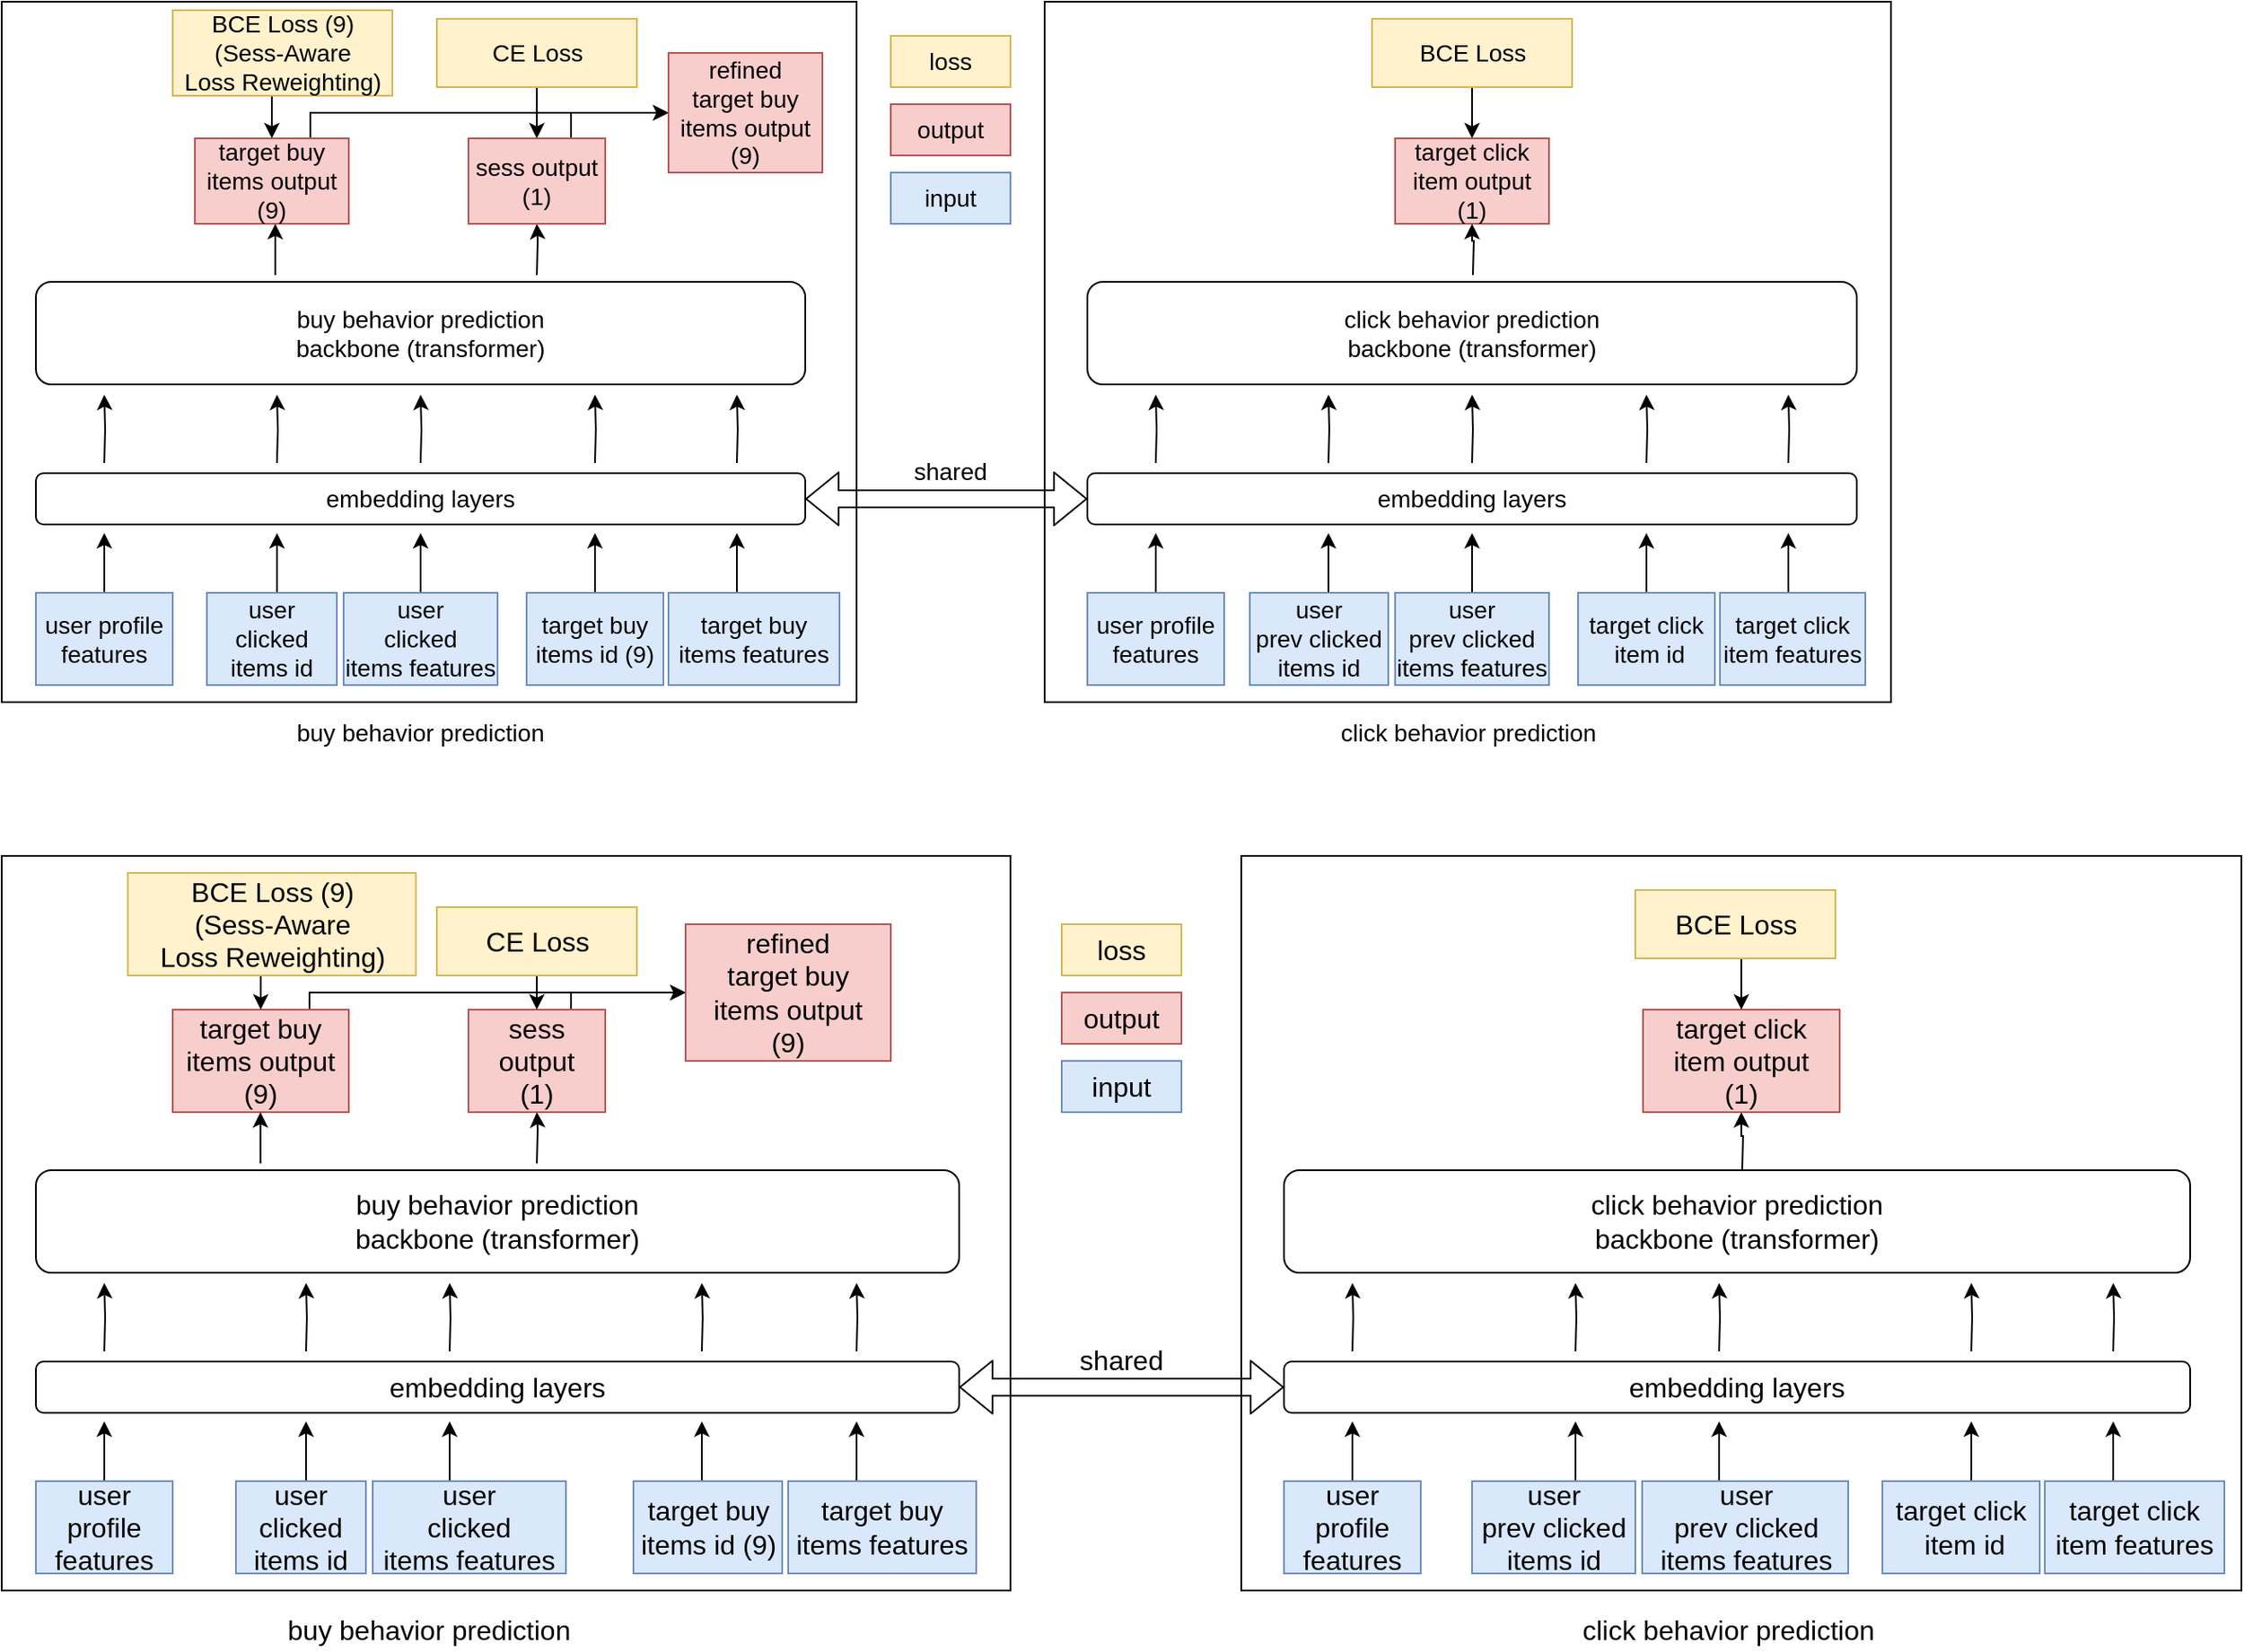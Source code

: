 <mxfile version="14.9.7" type="device" pages="2"><diagram id="-xp0kg093DUej-uV7qcj" name="Page-1"><mxGraphModel dx="1374" dy="962" grid="1" gridSize="10" guides="1" tooltips="1" connect="1" arrows="1" fold="1" page="1" pageScale="1" pageWidth="1100" pageHeight="850" math="0" shadow="0"><root><mxCell id="0"/><mxCell id="1" parent="0"/><mxCell id="5mPbPH-r_36rvwgHqpO8-63" value="" style="rounded=0;whiteSpace=wrap;html=1;fillColor=none;fontSize=14;" parent="1" vertex="1"><mxGeometry x="20" y="10" width="500" height="410" as="geometry"/></mxCell><mxCell id="5mPbPH-r_36rvwgHqpO8-64" value="" style="rounded=0;whiteSpace=wrap;html=1;fillColor=none;fontSize=14;" parent="1" vertex="1"><mxGeometry x="630" y="10" width="495" height="410" as="geometry"/></mxCell><mxCell id="5mPbPH-r_36rvwgHqpO8-11" style="edgeStyle=orthogonalEdgeStyle;rounded=0;orthogonalLoop=1;jettySize=auto;html=1;exitX=0.5;exitY=0;exitDx=0;exitDy=0;fontSize=14;" parent="1" target="5mPbPH-r_36rvwgHqpO8-9" edge="1"><mxGeometry relative="1" as="geometry"><mxPoint x="333" y="170" as="sourcePoint"/></mxGeometry></mxCell><mxCell id="5mPbPH-r_36rvwgHqpO8-1" value="buy behavior prediction &lt;br style=&quot;font-size: 14px;&quot;&gt;backbone (transformer)" style="rounded=1;whiteSpace=wrap;html=1;fontSize=14;" parent="1" vertex="1"><mxGeometry x="40" y="174" width="450" height="60" as="geometry"/></mxCell><mxCell id="5mPbPH-r_36rvwgHqpO8-2" value="embedding layers" style="rounded=1;whiteSpace=wrap;html=1;fontSize=14;" parent="1" vertex="1"><mxGeometry x="40" y="286" width="450" height="30" as="geometry"/></mxCell><mxCell id="5mPbPH-r_36rvwgHqpO8-17" style="edgeStyle=orthogonalEdgeStyle;rounded=0;orthogonalLoop=1;jettySize=auto;html=1;exitX=0.5;exitY=0;exitDx=0;exitDy=0;fontSize=14;" parent="1" source="5mPbPH-r_36rvwgHqpO8-3" edge="1"><mxGeometry relative="1" as="geometry"><mxPoint x="80" y="321" as="targetPoint"/></mxGeometry></mxCell><mxCell id="5mPbPH-r_36rvwgHqpO8-3" value="user profile&lt;br style=&quot;font-size: 14px;&quot;&gt;features" style="text;html=1;strokeColor=#6c8ebf;fillColor=#dae8fc;align=center;verticalAlign=middle;whiteSpace=wrap;rounded=0;fontSize=14;" parent="1" vertex="1"><mxGeometry x="40" y="356" width="80" height="54" as="geometry"/></mxCell><mxCell id="5mPbPH-r_36rvwgHqpO8-13" style="edgeStyle=orthogonalEdgeStyle;rounded=0;orthogonalLoop=1;jettySize=auto;html=1;exitX=0.5;exitY=0;exitDx=0;exitDy=0;fontSize=14;" parent="1" source="5mPbPH-r_36rvwgHqpO8-4" edge="1"><mxGeometry relative="1" as="geometry"><mxPoint x="181" y="321" as="targetPoint"/></mxGeometry></mxCell><mxCell id="5mPbPH-r_36rvwgHqpO8-4" value="user &lt;br style=&quot;font-size: 14px;&quot;&gt;clicked &lt;br style=&quot;font-size: 14px;&quot;&gt;items id" style="text;html=1;strokeColor=#6c8ebf;fillColor=#dae8fc;align=center;verticalAlign=middle;whiteSpace=wrap;rounded=0;fontSize=14;" parent="1" vertex="1"><mxGeometry x="140" y="356" width="76" height="54" as="geometry"/></mxCell><mxCell id="5mPbPH-r_36rvwgHqpO8-14" style="edgeStyle=orthogonalEdgeStyle;rounded=0;orthogonalLoop=1;jettySize=auto;html=1;exitX=0.5;exitY=0;exitDx=0;exitDy=0;fontSize=14;" parent="1" source="5mPbPH-r_36rvwgHqpO8-5" edge="1"><mxGeometry relative="1" as="geometry"><mxPoint x="265" y="321" as="targetPoint"/></mxGeometry></mxCell><mxCell id="5mPbPH-r_36rvwgHqpO8-5" value="user &lt;br style=&quot;font-size: 14px;&quot;&gt;clicked &lt;br style=&quot;font-size: 14px;&quot;&gt;items features" style="text;html=1;strokeColor=#6c8ebf;fillColor=#dae8fc;align=center;verticalAlign=middle;whiteSpace=wrap;rounded=0;fontSize=14;" parent="1" vertex="1"><mxGeometry x="220" y="356" width="90" height="54" as="geometry"/></mxCell><mxCell id="5mPbPH-r_36rvwgHqpO8-15" style="edgeStyle=orthogonalEdgeStyle;rounded=0;orthogonalLoop=1;jettySize=auto;html=1;exitX=0.5;exitY=0;exitDx=0;exitDy=0;fontSize=14;" parent="1" source="5mPbPH-r_36rvwgHqpO8-6" edge="1"><mxGeometry relative="1" as="geometry"><mxPoint x="367" y="321" as="targetPoint"/></mxGeometry></mxCell><mxCell id="5mPbPH-r_36rvwgHqpO8-6" value="target buy&lt;br style=&quot;font-size: 14px;&quot;&gt;items id (9)" style="text;html=1;strokeColor=#6c8ebf;fillColor=#dae8fc;align=center;verticalAlign=middle;whiteSpace=wrap;rounded=0;fontSize=14;" parent="1" vertex="1"><mxGeometry x="327" y="356" width="80" height="54" as="geometry"/></mxCell><mxCell id="5mPbPH-r_36rvwgHqpO8-16" style="edgeStyle=orthogonalEdgeStyle;rounded=0;orthogonalLoop=1;jettySize=auto;html=1;exitX=0.5;exitY=0;exitDx=0;exitDy=0;fontSize=14;" parent="1" source="5mPbPH-r_36rvwgHqpO8-7" edge="1"><mxGeometry relative="1" as="geometry"><mxPoint x="450" y="321" as="targetPoint"/></mxGeometry></mxCell><mxCell id="5mPbPH-r_36rvwgHqpO8-7" value="target buy items features" style="text;html=1;strokeColor=#6c8ebf;fillColor=#dae8fc;align=center;verticalAlign=middle;whiteSpace=wrap;rounded=0;fontSize=14;" parent="1" vertex="1"><mxGeometry x="410" y="356" width="100" height="54" as="geometry"/></mxCell><mxCell id="5mPbPH-r_36rvwgHqpO8-68" style="edgeStyle=orthogonalEdgeStyle;rounded=0;orthogonalLoop=1;jettySize=auto;html=1;exitX=0.75;exitY=0;exitDx=0;exitDy=0;fontSize=14;" parent="1" source="5mPbPH-r_36rvwgHqpO8-8" target="5mPbPH-r_36rvwgHqpO8-67" edge="1"><mxGeometry relative="1" as="geometry"><Array as="points"><mxPoint x="200" y="75"/></Array></mxGeometry></mxCell><mxCell id="5mPbPH-r_36rvwgHqpO8-8" value="target buy&lt;br style=&quot;font-size: 14px;&quot;&gt;items output&lt;br style=&quot;font-size: 14px;&quot;&gt;(9)" style="text;html=1;strokeColor=#b85450;fillColor=#f8cecc;align=center;verticalAlign=middle;whiteSpace=wrap;rounded=0;fontSize=14;" parent="1" vertex="1"><mxGeometry x="133" y="90" width="90" height="50" as="geometry"/></mxCell><mxCell id="5mPbPH-r_36rvwgHqpO8-69" style="edgeStyle=orthogonalEdgeStyle;rounded=0;orthogonalLoop=1;jettySize=auto;html=1;exitX=0.75;exitY=0;exitDx=0;exitDy=0;fontSize=14;" parent="1" source="5mPbPH-r_36rvwgHqpO8-9" target="5mPbPH-r_36rvwgHqpO8-67" edge="1"><mxGeometry relative="1" as="geometry"><Array as="points"><mxPoint x="353" y="75"/></Array></mxGeometry></mxCell><mxCell id="5mPbPH-r_36rvwgHqpO8-9" value="sess output&lt;br style=&quot;font-size: 14px;&quot;&gt;(1)" style="text;html=1;strokeColor=#b85450;fillColor=#f8cecc;align=center;verticalAlign=middle;whiteSpace=wrap;rounded=0;fontSize=14;" parent="1" vertex="1"><mxGeometry x="293" y="90" width="80" height="50" as="geometry"/></mxCell><mxCell id="5mPbPH-r_36rvwgHqpO8-24" style="edgeStyle=orthogonalEdgeStyle;rounded=0;orthogonalLoop=1;jettySize=auto;html=1;exitX=0.5;exitY=0;exitDx=0;exitDy=0;fontSize=14;" parent="1" edge="1"><mxGeometry relative="1" as="geometry"><mxPoint x="80" y="240" as="targetPoint"/><mxPoint x="80" y="280" as="sourcePoint"/></mxGeometry></mxCell><mxCell id="5mPbPH-r_36rvwgHqpO8-25" style="edgeStyle=orthogonalEdgeStyle;rounded=0;orthogonalLoop=1;jettySize=auto;html=1;exitX=0.5;exitY=0;exitDx=0;exitDy=0;fontSize=14;" parent="1" edge="1"><mxGeometry relative="1" as="geometry"><mxPoint x="181" y="240" as="targetPoint"/><mxPoint x="181" y="280" as="sourcePoint"/></mxGeometry></mxCell><mxCell id="5mPbPH-r_36rvwgHqpO8-26" style="edgeStyle=orthogonalEdgeStyle;rounded=0;orthogonalLoop=1;jettySize=auto;html=1;exitX=0.5;exitY=0;exitDx=0;exitDy=0;fontSize=14;" parent="1" edge="1"><mxGeometry relative="1" as="geometry"><mxPoint x="265" y="240" as="targetPoint"/><mxPoint x="265" y="280" as="sourcePoint"/></mxGeometry></mxCell><mxCell id="5mPbPH-r_36rvwgHqpO8-27" style="edgeStyle=orthogonalEdgeStyle;rounded=0;orthogonalLoop=1;jettySize=auto;html=1;exitX=0.5;exitY=0;exitDx=0;exitDy=0;fontSize=14;" parent="1" edge="1"><mxGeometry relative="1" as="geometry"><mxPoint x="367" y="240" as="targetPoint"/><mxPoint x="367" y="280" as="sourcePoint"/></mxGeometry></mxCell><mxCell id="5mPbPH-r_36rvwgHqpO8-28" style="edgeStyle=orthogonalEdgeStyle;rounded=0;orthogonalLoop=1;jettySize=auto;html=1;exitX=0.5;exitY=0;exitDx=0;exitDy=0;fontSize=14;" parent="1" edge="1"><mxGeometry relative="1" as="geometry"><mxPoint x="450" y="240" as="targetPoint"/><mxPoint x="450" y="280" as="sourcePoint"/></mxGeometry></mxCell><mxCell id="5mPbPH-r_36rvwgHqpO8-31" style="edgeStyle=orthogonalEdgeStyle;rounded=0;orthogonalLoop=1;jettySize=auto;html=1;exitX=0.5;exitY=1;exitDx=0;exitDy=0;entryX=0.5;entryY=0;entryDx=0;entryDy=0;fontSize=14;" parent="1" source="5mPbPH-r_36rvwgHqpO8-29" target="5mPbPH-r_36rvwgHqpO8-9" edge="1"><mxGeometry relative="1" as="geometry"/></mxCell><mxCell id="5mPbPH-r_36rvwgHqpO8-29" value="CE Loss" style="text;html=1;strokeColor=#d6b656;fillColor=#fff2cc;align=center;verticalAlign=middle;whiteSpace=wrap;rounded=0;fontSize=14;" parent="1" vertex="1"><mxGeometry x="274.5" y="20" width="117" height="40" as="geometry"/></mxCell><mxCell id="5mPbPH-r_36rvwgHqpO8-32" style="edgeStyle=orthogonalEdgeStyle;rounded=0;orthogonalLoop=1;jettySize=auto;html=1;exitX=0.5;exitY=1;exitDx=0;exitDy=0;entryX=0.5;entryY=0;entryDx=0;entryDy=0;fontSize=14;" parent="1" source="5mPbPH-r_36rvwgHqpO8-30" target="5mPbPH-r_36rvwgHqpO8-8" edge="1"><mxGeometry relative="1" as="geometry"/></mxCell><mxCell id="5mPbPH-r_36rvwgHqpO8-30" value="BCE Loss (9)&lt;br style=&quot;font-size: 14px;&quot;&gt;(Sess-Aware &lt;br style=&quot;font-size: 14px;&quot;&gt;Loss Reweighting)" style="text;html=1;strokeColor=#d6b656;fillColor=#fff2cc;align=center;verticalAlign=middle;whiteSpace=wrap;rounded=0;fontSize=14;" parent="1" vertex="1"><mxGeometry x="120" y="15" width="128.5" height="50" as="geometry"/></mxCell><mxCell id="5mPbPH-r_36rvwgHqpO8-33" value="loss" style="rounded=0;whiteSpace=wrap;html=1;fillColor=#fff2cc;strokeColor=#d6b656;fontSize=14;" parent="1" vertex="1"><mxGeometry x="540" y="30" width="70" height="30" as="geometry"/></mxCell><mxCell id="5mPbPH-r_36rvwgHqpO8-34" value="output" style="rounded=0;whiteSpace=wrap;html=1;fillColor=#f8cecc;strokeColor=#b85450;fontSize=14;" parent="1" vertex="1"><mxGeometry x="540" y="70" width="70" height="30" as="geometry"/></mxCell><mxCell id="5mPbPH-r_36rvwgHqpO8-35" value="input" style="rounded=0;whiteSpace=wrap;html=1;fillColor=#dae8fc;strokeColor=#6c8ebf;fontSize=14;" parent="1" vertex="1"><mxGeometry x="540" y="110" width="70" height="30" as="geometry"/></mxCell><mxCell id="5mPbPH-r_36rvwgHqpO8-36" style="edgeStyle=orthogonalEdgeStyle;rounded=0;orthogonalLoop=1;jettySize=auto;html=1;exitX=0.25;exitY=0;exitDx=0;exitDy=0;fontSize=14;" parent="1" target="5mPbPH-r_36rvwgHqpO8-50" edge="1"><mxGeometry relative="1" as="geometry"><mxPoint x="880.5" y="170" as="sourcePoint"/></mxGeometry></mxCell><mxCell id="5mPbPH-r_36rvwgHqpO8-38" value="click behavior prediction&lt;br style=&quot;font-size: 14px;&quot;&gt;backbone&amp;nbsp;(transformer)" style="rounded=1;whiteSpace=wrap;html=1;fontSize=14;" parent="1" vertex="1"><mxGeometry x="655" y="174" width="450" height="60" as="geometry"/></mxCell><mxCell id="5mPbPH-r_36rvwgHqpO8-39" value="embedding layers" style="rounded=1;whiteSpace=wrap;html=1;fontSize=14;" parent="1" vertex="1"><mxGeometry x="655" y="286" width="450" height="30" as="geometry"/></mxCell><mxCell id="5mPbPH-r_36rvwgHqpO8-40" style="edgeStyle=orthogonalEdgeStyle;rounded=0;orthogonalLoop=1;jettySize=auto;html=1;exitX=0.5;exitY=0;exitDx=0;exitDy=0;fontSize=14;" parent="1" source="5mPbPH-r_36rvwgHqpO8-41" edge="1"><mxGeometry relative="1" as="geometry"><mxPoint x="695" y="321" as="targetPoint"/></mxGeometry></mxCell><mxCell id="5mPbPH-r_36rvwgHqpO8-41" value="user profile&lt;br style=&quot;font-size: 14px;&quot;&gt;features" style="text;html=1;strokeColor=#6c8ebf;fillColor=#dae8fc;align=center;verticalAlign=middle;whiteSpace=wrap;rounded=0;fontSize=14;" parent="1" vertex="1"><mxGeometry x="655" y="356" width="80" height="54" as="geometry"/></mxCell><mxCell id="5mPbPH-r_36rvwgHqpO8-42" style="edgeStyle=orthogonalEdgeStyle;rounded=0;orthogonalLoop=1;jettySize=auto;html=1;exitX=0.5;exitY=0;exitDx=0;exitDy=0;fontSize=14;" parent="1" source="5mPbPH-r_36rvwgHqpO8-43" edge="1"><mxGeometry relative="1" as="geometry"><mxPoint x="796" y="321" as="targetPoint"/></mxGeometry></mxCell><mxCell id="5mPbPH-r_36rvwgHqpO8-43" value="user &lt;br style=&quot;font-size: 14px;&quot;&gt;prev clicked &lt;br style=&quot;font-size: 14px;&quot;&gt;items id" style="text;html=1;strokeColor=#6c8ebf;fillColor=#dae8fc;align=center;verticalAlign=middle;whiteSpace=wrap;rounded=0;fontSize=14;" parent="1" vertex="1"><mxGeometry x="750" y="356" width="81" height="54" as="geometry"/></mxCell><mxCell id="5mPbPH-r_36rvwgHqpO8-44" style="edgeStyle=orthogonalEdgeStyle;rounded=0;orthogonalLoop=1;jettySize=auto;html=1;exitX=0.5;exitY=0;exitDx=0;exitDy=0;fontSize=14;" parent="1" source="5mPbPH-r_36rvwgHqpO8-45" edge="1"><mxGeometry relative="1" as="geometry"><mxPoint x="880" y="321" as="targetPoint"/></mxGeometry></mxCell><mxCell id="5mPbPH-r_36rvwgHqpO8-45" value="user &lt;br style=&quot;font-size: 14px;&quot;&gt;prev clicked &lt;br style=&quot;font-size: 14px;&quot;&gt;items features" style="text;html=1;strokeColor=#6c8ebf;fillColor=#dae8fc;align=center;verticalAlign=middle;whiteSpace=wrap;rounded=0;fontSize=14;" parent="1" vertex="1"><mxGeometry x="835" y="356" width="90" height="54" as="geometry"/></mxCell><mxCell id="5mPbPH-r_36rvwgHqpO8-46" style="edgeStyle=orthogonalEdgeStyle;rounded=0;orthogonalLoop=1;jettySize=auto;html=1;exitX=0.5;exitY=0;exitDx=0;exitDy=0;fontSize=14;" parent="1" source="5mPbPH-r_36rvwgHqpO8-47" edge="1"><mxGeometry relative="1" as="geometry"><mxPoint x="982" y="321" as="targetPoint"/></mxGeometry></mxCell><mxCell id="5mPbPH-r_36rvwgHqpO8-47" value="target click&lt;br style=&quot;font-size: 14px;&quot;&gt;&amp;nbsp;item id" style="text;html=1;strokeColor=#6c8ebf;fillColor=#dae8fc;align=center;verticalAlign=middle;whiteSpace=wrap;rounded=0;fontSize=14;" parent="1" vertex="1"><mxGeometry x="942" y="356" width="80" height="54" as="geometry"/></mxCell><mxCell id="5mPbPH-r_36rvwgHqpO8-48" style="edgeStyle=orthogonalEdgeStyle;rounded=0;orthogonalLoop=1;jettySize=auto;html=1;exitX=0.5;exitY=0;exitDx=0;exitDy=0;fontSize=14;" parent="1" source="5mPbPH-r_36rvwgHqpO8-49" edge="1"><mxGeometry relative="1" as="geometry"><mxPoint x="1065" y="321" as="targetPoint"/></mxGeometry></mxCell><mxCell id="5mPbPH-r_36rvwgHqpO8-49" value="target click&lt;br style=&quot;font-size: 14px;&quot;&gt;item features" style="text;html=1;strokeColor=#6c8ebf;fillColor=#dae8fc;align=center;verticalAlign=middle;whiteSpace=wrap;rounded=0;fontSize=14;" parent="1" vertex="1"><mxGeometry x="1025" y="356" width="85" height="54" as="geometry"/></mxCell><mxCell id="5mPbPH-r_36rvwgHqpO8-50" value="target click &lt;br style=&quot;font-size: 14px;&quot;&gt;item output&lt;br style=&quot;font-size: 14px;&quot;&gt;(1)" style="text;html=1;strokeColor=#b85450;fillColor=#f8cecc;align=center;verticalAlign=middle;whiteSpace=wrap;rounded=0;fontSize=14;" parent="1" vertex="1"><mxGeometry x="835" y="90" width="90" height="50" as="geometry"/></mxCell><mxCell id="5mPbPH-r_36rvwgHqpO8-52" style="edgeStyle=orthogonalEdgeStyle;rounded=0;orthogonalLoop=1;jettySize=auto;html=1;exitX=0.5;exitY=0;exitDx=0;exitDy=0;fontSize=14;" parent="1" edge="1"><mxGeometry relative="1" as="geometry"><mxPoint x="695" y="240" as="targetPoint"/><mxPoint x="695" y="280" as="sourcePoint"/></mxGeometry></mxCell><mxCell id="5mPbPH-r_36rvwgHqpO8-53" style="edgeStyle=orthogonalEdgeStyle;rounded=0;orthogonalLoop=1;jettySize=auto;html=1;exitX=0.5;exitY=0;exitDx=0;exitDy=0;fontSize=14;" parent="1" edge="1"><mxGeometry relative="1" as="geometry"><mxPoint x="796" y="240" as="targetPoint"/><mxPoint x="796" y="280" as="sourcePoint"/></mxGeometry></mxCell><mxCell id="5mPbPH-r_36rvwgHqpO8-54" style="edgeStyle=orthogonalEdgeStyle;rounded=0;orthogonalLoop=1;jettySize=auto;html=1;exitX=0.5;exitY=0;exitDx=0;exitDy=0;fontSize=14;" parent="1" edge="1"><mxGeometry relative="1" as="geometry"><mxPoint x="880" y="240" as="targetPoint"/><mxPoint x="880" y="280" as="sourcePoint"/></mxGeometry></mxCell><mxCell id="5mPbPH-r_36rvwgHqpO8-55" style="edgeStyle=orthogonalEdgeStyle;rounded=0;orthogonalLoop=1;jettySize=auto;html=1;exitX=0.5;exitY=0;exitDx=0;exitDy=0;fontSize=14;" parent="1" edge="1"><mxGeometry relative="1" as="geometry"><mxPoint x="982" y="240" as="targetPoint"/><mxPoint x="982" y="280" as="sourcePoint"/></mxGeometry></mxCell><mxCell id="5mPbPH-r_36rvwgHqpO8-56" style="edgeStyle=orthogonalEdgeStyle;rounded=0;orthogonalLoop=1;jettySize=auto;html=1;exitX=0.5;exitY=0;exitDx=0;exitDy=0;fontSize=14;" parent="1" edge="1"><mxGeometry relative="1" as="geometry"><mxPoint x="1065" y="240" as="targetPoint"/><mxPoint x="1065" y="280" as="sourcePoint"/></mxGeometry></mxCell><mxCell id="5mPbPH-r_36rvwgHqpO8-59" style="edgeStyle=orthogonalEdgeStyle;rounded=0;orthogonalLoop=1;jettySize=auto;html=1;exitX=0.5;exitY=1;exitDx=0;exitDy=0;entryX=0.5;entryY=0;entryDx=0;entryDy=0;fontSize=14;" parent="1" source="5mPbPH-r_36rvwgHqpO8-60" target="5mPbPH-r_36rvwgHqpO8-50" edge="1"><mxGeometry relative="1" as="geometry"/></mxCell><mxCell id="5mPbPH-r_36rvwgHqpO8-60" value="BCE Loss" style="text;html=1;strokeColor=#d6b656;fillColor=#fff2cc;align=center;verticalAlign=middle;whiteSpace=wrap;rounded=0;fontSize=14;" parent="1" vertex="1"><mxGeometry x="821.5" y="20" width="117" height="40" as="geometry"/></mxCell><mxCell id="5mPbPH-r_36rvwgHqpO8-61" value="" style="shape=flexArrow;endArrow=classic;startArrow=classic;html=1;entryX=0;entryY=0.5;entryDx=0;entryDy=0;exitX=1;exitY=0.5;exitDx=0;exitDy=0;fontSize=14;" parent="1" source="5mPbPH-r_36rvwgHqpO8-2" target="5mPbPH-r_36rvwgHqpO8-39" edge="1"><mxGeometry width="100" height="100" relative="1" as="geometry"><mxPoint x="490" y="310" as="sourcePoint"/><mxPoint x="650" y="280" as="targetPoint"/></mxGeometry></mxCell><mxCell id="5mPbPH-r_36rvwgHqpO8-62" value="shared" style="text;html=1;strokeColor=none;fillColor=none;align=center;verticalAlign=middle;whiteSpace=wrap;rounded=0;fontSize=14;" parent="1" vertex="1"><mxGeometry x="555" y="270" width="40" height="30" as="geometry"/></mxCell><mxCell id="5mPbPH-r_36rvwgHqpO8-65" value="buy behavior prediction" style="text;html=1;strokeColor=none;fillColor=none;align=center;verticalAlign=middle;whiteSpace=wrap;rounded=0;fontSize=14;" parent="1" vertex="1"><mxGeometry x="188" y="425" width="154" height="25" as="geometry"/></mxCell><mxCell id="5mPbPH-r_36rvwgHqpO8-66" value="click behavior prediction" style="text;html=1;strokeColor=none;fillColor=none;align=center;verticalAlign=middle;whiteSpace=wrap;rounded=0;fontSize=14;" parent="1" vertex="1"><mxGeometry x="767.5" y="425" width="220" height="25" as="geometry"/></mxCell><mxCell id="5mPbPH-r_36rvwgHqpO8-67" value="refined &lt;br style=&quot;font-size: 14px;&quot;&gt;target buy&lt;br style=&quot;font-size: 14px;&quot;&gt;items output&lt;br style=&quot;font-size: 14px;&quot;&gt;(9)" style="text;html=1;strokeColor=#b85450;fillColor=#f8cecc;align=center;verticalAlign=middle;whiteSpace=wrap;rounded=0;fontSize=14;" parent="1" vertex="1"><mxGeometry x="410" y="40" width="90" height="70" as="geometry"/></mxCell><mxCell id="OjMPyTmYun_3QmYBvrYh-1" value="" style="endArrow=classic;html=1;fontSize=14;" edge="1" parent="1"><mxGeometry width="50" height="50" relative="1" as="geometry"><mxPoint x="180" y="170" as="sourcePoint"/><mxPoint x="180" y="140" as="targetPoint"/></mxGeometry></mxCell><mxCell id="OjMPyTmYun_3QmYBvrYh-2" value="" style="rounded=0;whiteSpace=wrap;html=1;fillColor=none;fontSize=16;" vertex="1" parent="1"><mxGeometry x="20" y="510" width="590" height="430" as="geometry"/></mxCell><mxCell id="OjMPyTmYun_3QmYBvrYh-3" value="" style="rounded=0;whiteSpace=wrap;html=1;fillColor=none;fontSize=16;" vertex="1" parent="1"><mxGeometry x="745" y="510" width="585" height="430" as="geometry"/></mxCell><mxCell id="OjMPyTmYun_3QmYBvrYh-4" style="edgeStyle=orthogonalEdgeStyle;rounded=0;orthogonalLoop=1;jettySize=auto;html=1;exitX=0.5;exitY=0;exitDx=0;exitDy=0;fontSize=16;" edge="1" parent="1" target="OjMPyTmYun_3QmYBvrYh-20"><mxGeometry relative="1" as="geometry"><mxPoint x="333" y="690.0" as="sourcePoint"/></mxGeometry></mxCell><mxCell id="OjMPyTmYun_3QmYBvrYh-5" value="buy behavior prediction &lt;br style=&quot;font-size: 16px;&quot;&gt;backbone (transformer)" style="rounded=1;whiteSpace=wrap;html=1;fontSize=16;" vertex="1" parent="1"><mxGeometry x="40" y="694" width="540" height="60" as="geometry"/></mxCell><mxCell id="OjMPyTmYun_3QmYBvrYh-6" value="embedding layers" style="rounded=1;whiteSpace=wrap;html=1;fontSize=16;" vertex="1" parent="1"><mxGeometry x="40" y="806" width="540" height="30" as="geometry"/></mxCell><mxCell id="OjMPyTmYun_3QmYBvrYh-7" style="edgeStyle=orthogonalEdgeStyle;rounded=0;orthogonalLoop=1;jettySize=auto;html=1;exitX=0.5;exitY=0;exitDx=0;exitDy=0;fontSize=16;" edge="1" parent="1" source="OjMPyTmYun_3QmYBvrYh-8"><mxGeometry relative="1" as="geometry"><mxPoint x="80" y="841" as="targetPoint"/></mxGeometry></mxCell><mxCell id="OjMPyTmYun_3QmYBvrYh-8" value="user profile&lt;br style=&quot;font-size: 16px;&quot;&gt;features" style="text;html=1;strokeColor=#6c8ebf;fillColor=#dae8fc;align=center;verticalAlign=middle;whiteSpace=wrap;rounded=0;fontSize=16;" vertex="1" parent="1"><mxGeometry x="40" y="876" width="80" height="54" as="geometry"/></mxCell><mxCell id="OjMPyTmYun_3QmYBvrYh-9" style="edgeStyle=orthogonalEdgeStyle;rounded=0;orthogonalLoop=1;jettySize=auto;html=1;exitX=0.5;exitY=0;exitDx=0;exitDy=0;fontSize=16;" edge="1" parent="1" source="OjMPyTmYun_3QmYBvrYh-10"><mxGeometry relative="1" as="geometry"><mxPoint x="198" y="841" as="targetPoint"/></mxGeometry></mxCell><mxCell id="OjMPyTmYun_3QmYBvrYh-10" value="user &lt;br style=&quot;font-size: 16px;&quot;&gt;clicked &lt;br style=&quot;font-size: 16px;&quot;&gt;items id" style="text;html=1;strokeColor=#6c8ebf;fillColor=#dae8fc;align=center;verticalAlign=middle;whiteSpace=wrap;rounded=0;fontSize=16;" vertex="1" parent="1"><mxGeometry x="157" y="876" width="76" height="54" as="geometry"/></mxCell><mxCell id="OjMPyTmYun_3QmYBvrYh-11" style="edgeStyle=orthogonalEdgeStyle;rounded=0;orthogonalLoop=1;jettySize=auto;html=1;exitX=0.5;exitY=0;exitDx=0;exitDy=0;fontSize=16;" edge="1" parent="1" source="OjMPyTmYun_3QmYBvrYh-12"><mxGeometry relative="1" as="geometry"><mxPoint x="282" y="841" as="targetPoint"/></mxGeometry></mxCell><mxCell id="OjMPyTmYun_3QmYBvrYh-12" value="user &lt;br style=&quot;font-size: 16px;&quot;&gt;clicked &lt;br style=&quot;font-size: 16px;&quot;&gt;items features" style="text;html=1;strokeColor=#6c8ebf;fillColor=#dae8fc;align=center;verticalAlign=middle;whiteSpace=wrap;rounded=0;fontSize=16;" vertex="1" parent="1"><mxGeometry x="237" y="876" width="113" height="54" as="geometry"/></mxCell><mxCell id="OjMPyTmYun_3QmYBvrYh-13" style="edgeStyle=orthogonalEdgeStyle;rounded=0;orthogonalLoop=1;jettySize=auto;html=1;exitX=0.5;exitY=0;exitDx=0;exitDy=0;fontSize=16;" edge="1" parent="1" source="OjMPyTmYun_3QmYBvrYh-14"><mxGeometry relative="1" as="geometry"><mxPoint x="429.5" y="841" as="targetPoint"/></mxGeometry></mxCell><mxCell id="OjMPyTmYun_3QmYBvrYh-14" value="target buy&lt;br style=&quot;font-size: 16px;&quot;&gt;items id (9)" style="text;html=1;strokeColor=#6c8ebf;fillColor=#dae8fc;align=center;verticalAlign=middle;whiteSpace=wrap;rounded=0;fontSize=16;" vertex="1" parent="1"><mxGeometry x="389.5" y="876" width="87" height="54" as="geometry"/></mxCell><mxCell id="OjMPyTmYun_3QmYBvrYh-15" style="edgeStyle=orthogonalEdgeStyle;rounded=0;orthogonalLoop=1;jettySize=auto;html=1;exitX=0.5;exitY=0;exitDx=0;exitDy=0;fontSize=16;" edge="1" parent="1" source="OjMPyTmYun_3QmYBvrYh-16"><mxGeometry relative="1" as="geometry"><mxPoint x="520" y="841" as="targetPoint"/></mxGeometry></mxCell><mxCell id="OjMPyTmYun_3QmYBvrYh-16" value="target buy items features" style="text;html=1;strokeColor=#6c8ebf;fillColor=#dae8fc;align=center;verticalAlign=middle;whiteSpace=wrap;rounded=0;fontSize=16;" vertex="1" parent="1"><mxGeometry x="480" y="876" width="110" height="54" as="geometry"/></mxCell><mxCell id="OjMPyTmYun_3QmYBvrYh-17" style="edgeStyle=orthogonalEdgeStyle;rounded=0;orthogonalLoop=1;jettySize=auto;html=1;exitX=0.75;exitY=0;exitDx=0;exitDy=0;fontSize=16;" edge="1" parent="1" source="OjMPyTmYun_3QmYBvrYh-18" target="OjMPyTmYun_3QmYBvrYh-58"><mxGeometry relative="1" as="geometry"><Array as="points"><mxPoint x="200" y="600"/><mxPoint x="200" y="590"/></Array></mxGeometry></mxCell><mxCell id="OjMPyTmYun_3QmYBvrYh-18" value="target buy&lt;br style=&quot;font-size: 16px;&quot;&gt;items output&lt;br style=&quot;font-size: 16px;&quot;&gt;(9)" style="text;html=1;strokeColor=#b85450;fillColor=#f8cecc;align=center;verticalAlign=middle;whiteSpace=wrap;rounded=0;fontSize=16;" vertex="1" parent="1"><mxGeometry x="120" y="600" width="103" height="60" as="geometry"/></mxCell><mxCell id="OjMPyTmYun_3QmYBvrYh-19" style="edgeStyle=orthogonalEdgeStyle;rounded=0;orthogonalLoop=1;jettySize=auto;html=1;exitX=0.75;exitY=0;exitDx=0;exitDy=0;fontSize=16;" edge="1" parent="1" source="OjMPyTmYun_3QmYBvrYh-20" target="OjMPyTmYun_3QmYBvrYh-58"><mxGeometry relative="1" as="geometry"><Array as="points"><mxPoint x="353" y="590"/></Array></mxGeometry></mxCell><mxCell id="OjMPyTmYun_3QmYBvrYh-20" value="sess output&lt;br style=&quot;font-size: 16px;&quot;&gt;(1)" style="text;html=1;strokeColor=#b85450;fillColor=#f8cecc;align=center;verticalAlign=middle;whiteSpace=wrap;rounded=0;fontSize=16;" vertex="1" parent="1"><mxGeometry x="293" y="600" width="80" height="60" as="geometry"/></mxCell><mxCell id="OjMPyTmYun_3QmYBvrYh-21" style="edgeStyle=orthogonalEdgeStyle;rounded=0;orthogonalLoop=1;jettySize=auto;html=1;exitX=0.5;exitY=0;exitDx=0;exitDy=0;fontSize=16;" edge="1" parent="1"><mxGeometry relative="1" as="geometry"><mxPoint x="80" y="760" as="targetPoint"/><mxPoint x="80" y="800" as="sourcePoint"/></mxGeometry></mxCell><mxCell id="OjMPyTmYun_3QmYBvrYh-22" style="edgeStyle=orthogonalEdgeStyle;rounded=0;orthogonalLoop=1;jettySize=auto;html=1;exitX=0.5;exitY=0;exitDx=0;exitDy=0;fontSize=16;" edge="1" parent="1"><mxGeometry relative="1" as="geometry"><mxPoint x="198" y="760" as="targetPoint"/><mxPoint x="198" y="800" as="sourcePoint"/></mxGeometry></mxCell><mxCell id="OjMPyTmYun_3QmYBvrYh-23" style="edgeStyle=orthogonalEdgeStyle;rounded=0;orthogonalLoop=1;jettySize=auto;html=1;exitX=0.5;exitY=0;exitDx=0;exitDy=0;fontSize=16;" edge="1" parent="1"><mxGeometry relative="1" as="geometry"><mxPoint x="282" y="760" as="targetPoint"/><mxPoint x="282" y="800" as="sourcePoint"/></mxGeometry></mxCell><mxCell id="OjMPyTmYun_3QmYBvrYh-24" style="edgeStyle=orthogonalEdgeStyle;rounded=0;orthogonalLoop=1;jettySize=auto;html=1;exitX=0.5;exitY=0;exitDx=0;exitDy=0;fontSize=16;" edge="1" parent="1"><mxGeometry relative="1" as="geometry"><mxPoint x="429.5" y="760" as="targetPoint"/><mxPoint x="429.5" y="800" as="sourcePoint"/></mxGeometry></mxCell><mxCell id="OjMPyTmYun_3QmYBvrYh-25" style="edgeStyle=orthogonalEdgeStyle;rounded=0;orthogonalLoop=1;jettySize=auto;html=1;exitX=0.5;exitY=0;exitDx=0;exitDy=0;fontSize=16;" edge="1" parent="1"><mxGeometry relative="1" as="geometry"><mxPoint x="520" y="760" as="targetPoint"/><mxPoint x="520" y="800" as="sourcePoint"/></mxGeometry></mxCell><mxCell id="OjMPyTmYun_3QmYBvrYh-26" style="edgeStyle=orthogonalEdgeStyle;rounded=0;orthogonalLoop=1;jettySize=auto;html=1;exitX=0.5;exitY=1;exitDx=0;exitDy=0;entryX=0.5;entryY=0;entryDx=0;entryDy=0;fontSize=16;" edge="1" parent="1" source="OjMPyTmYun_3QmYBvrYh-27" target="OjMPyTmYun_3QmYBvrYh-20"><mxGeometry relative="1" as="geometry"/></mxCell><mxCell id="OjMPyTmYun_3QmYBvrYh-27" value="CE Loss" style="text;html=1;strokeColor=#d6b656;fillColor=#fff2cc;align=center;verticalAlign=middle;whiteSpace=wrap;rounded=0;fontSize=16;" vertex="1" parent="1"><mxGeometry x="274.5" y="540" width="117" height="40" as="geometry"/></mxCell><mxCell id="OjMPyTmYun_3QmYBvrYh-28" style="edgeStyle=orthogonalEdgeStyle;rounded=0;orthogonalLoop=1;jettySize=auto;html=1;exitX=0.5;exitY=1;exitDx=0;exitDy=0;entryX=0.5;entryY=0;entryDx=0;entryDy=0;fontSize=16;" edge="1" parent="1" source="OjMPyTmYun_3QmYBvrYh-29" target="OjMPyTmYun_3QmYBvrYh-18"><mxGeometry relative="1" as="geometry"/></mxCell><mxCell id="OjMPyTmYun_3QmYBvrYh-29" value="BCE Loss (9)&lt;br style=&quot;font-size: 16px;&quot;&gt;(Sess-Aware &lt;br style=&quot;font-size: 16px;&quot;&gt;Loss Reweighting)" style="text;html=1;strokeColor=#d6b656;fillColor=#fff2cc;align=center;verticalAlign=middle;whiteSpace=wrap;rounded=0;fontSize=16;" vertex="1" parent="1"><mxGeometry x="93.75" y="520" width="168.5" height="60" as="geometry"/></mxCell><mxCell id="OjMPyTmYun_3QmYBvrYh-30" value="loss" style="rounded=0;whiteSpace=wrap;html=1;fillColor=#fff2cc;strokeColor=#d6b656;fontSize=16;" vertex="1" parent="1"><mxGeometry x="640" y="550" width="70" height="30" as="geometry"/></mxCell><mxCell id="OjMPyTmYun_3QmYBvrYh-31" value="output" style="rounded=0;whiteSpace=wrap;html=1;fillColor=#f8cecc;strokeColor=#b85450;fontSize=16;" vertex="1" parent="1"><mxGeometry x="640" y="590" width="70" height="30" as="geometry"/></mxCell><mxCell id="OjMPyTmYun_3QmYBvrYh-32" value="input" style="rounded=0;whiteSpace=wrap;html=1;fillColor=#dae8fc;strokeColor=#6c8ebf;fontSize=16;" vertex="1" parent="1"><mxGeometry x="640" y="630" width="70" height="30" as="geometry"/></mxCell><mxCell id="OjMPyTmYun_3QmYBvrYh-33" style="edgeStyle=orthogonalEdgeStyle;rounded=0;orthogonalLoop=1;jettySize=auto;html=1;exitX=0.25;exitY=0;exitDx=0;exitDy=0;fontSize=16;" edge="1" parent="1" target="OjMPyTmYun_3QmYBvrYh-46"><mxGeometry relative="1" as="geometry"><mxPoint x="1038" y="694.0" as="sourcePoint"/></mxGeometry></mxCell><mxCell id="OjMPyTmYun_3QmYBvrYh-34" value="click behavior prediction&lt;br style=&quot;font-size: 16px;&quot;&gt;backbone&amp;nbsp;(transformer)" style="rounded=1;whiteSpace=wrap;html=1;fontSize=16;" vertex="1" parent="1"><mxGeometry x="770" y="694" width="530" height="60" as="geometry"/></mxCell><mxCell id="OjMPyTmYun_3QmYBvrYh-35" value="embedding layers" style="rounded=1;whiteSpace=wrap;html=1;fontSize=16;" vertex="1" parent="1"><mxGeometry x="770" y="806" width="530" height="30" as="geometry"/></mxCell><mxCell id="OjMPyTmYun_3QmYBvrYh-36" style="edgeStyle=orthogonalEdgeStyle;rounded=0;orthogonalLoop=1;jettySize=auto;html=1;exitX=0.5;exitY=0;exitDx=0;exitDy=0;fontSize=16;" edge="1" parent="1" source="OjMPyTmYun_3QmYBvrYh-37"><mxGeometry relative="1" as="geometry"><mxPoint x="810" y="841" as="targetPoint"/></mxGeometry></mxCell><mxCell id="OjMPyTmYun_3QmYBvrYh-37" value="user profile&lt;br style=&quot;font-size: 16px;&quot;&gt;features" style="text;html=1;strokeColor=#6c8ebf;fillColor=#dae8fc;align=center;verticalAlign=middle;whiteSpace=wrap;rounded=0;fontSize=16;" vertex="1" parent="1"><mxGeometry x="770" y="876" width="80" height="54" as="geometry"/></mxCell><mxCell id="OjMPyTmYun_3QmYBvrYh-38" style="edgeStyle=orthogonalEdgeStyle;rounded=0;orthogonalLoop=1;jettySize=auto;html=1;exitX=0.5;exitY=0;exitDx=0;exitDy=0;fontSize=16;" edge="1" parent="1" source="OjMPyTmYun_3QmYBvrYh-39"><mxGeometry relative="1" as="geometry"><mxPoint x="940.5" y="841" as="targetPoint"/></mxGeometry></mxCell><mxCell id="OjMPyTmYun_3QmYBvrYh-39" value="user &lt;br style=&quot;font-size: 16px;&quot;&gt;prev clicked &lt;br style=&quot;font-size: 16px;&quot;&gt;items id" style="text;html=1;strokeColor=#6c8ebf;fillColor=#dae8fc;align=center;verticalAlign=middle;whiteSpace=wrap;rounded=0;fontSize=16;" vertex="1" parent="1"><mxGeometry x="880" y="876" width="95.5" height="54" as="geometry"/></mxCell><mxCell id="OjMPyTmYun_3QmYBvrYh-40" style="edgeStyle=orthogonalEdgeStyle;rounded=0;orthogonalLoop=1;jettySize=auto;html=1;exitX=0.5;exitY=0;exitDx=0;exitDy=0;fontSize=16;" edge="1" parent="1" source="OjMPyTmYun_3QmYBvrYh-41"><mxGeometry relative="1" as="geometry"><mxPoint x="1024.5" y="841" as="targetPoint"/></mxGeometry></mxCell><mxCell id="OjMPyTmYun_3QmYBvrYh-41" value="user &lt;br style=&quot;font-size: 16px;&quot;&gt;prev clicked &lt;br style=&quot;font-size: 16px;&quot;&gt;items features" style="text;html=1;strokeColor=#6c8ebf;fillColor=#dae8fc;align=center;verticalAlign=middle;whiteSpace=wrap;rounded=0;fontSize=16;" vertex="1" parent="1"><mxGeometry x="979.5" y="876" width="120.5" height="54" as="geometry"/></mxCell><mxCell id="OjMPyTmYun_3QmYBvrYh-42" style="edgeStyle=orthogonalEdgeStyle;rounded=0;orthogonalLoop=1;jettySize=auto;html=1;exitX=0.5;exitY=0;exitDx=0;exitDy=0;fontSize=16;" edge="1" parent="1" source="OjMPyTmYun_3QmYBvrYh-43"><mxGeometry relative="1" as="geometry"><mxPoint x="1172" y="841" as="targetPoint"/></mxGeometry></mxCell><mxCell id="OjMPyTmYun_3QmYBvrYh-43" value="target click&lt;br style=&quot;font-size: 16px;&quot;&gt;&amp;nbsp;item id" style="text;html=1;strokeColor=#6c8ebf;fillColor=#dae8fc;align=center;verticalAlign=middle;whiteSpace=wrap;rounded=0;fontSize=16;" vertex="1" parent="1"><mxGeometry x="1120" y="876" width="92" height="54" as="geometry"/></mxCell><mxCell id="OjMPyTmYun_3QmYBvrYh-44" style="edgeStyle=orthogonalEdgeStyle;rounded=0;orthogonalLoop=1;jettySize=auto;html=1;exitX=0.5;exitY=0;exitDx=0;exitDy=0;fontSize=16;" edge="1" parent="1" source="OjMPyTmYun_3QmYBvrYh-45"><mxGeometry relative="1" as="geometry"><mxPoint x="1255" y="841" as="targetPoint"/></mxGeometry></mxCell><mxCell id="OjMPyTmYun_3QmYBvrYh-45" value="target click&lt;br style=&quot;font-size: 16px;&quot;&gt;item features" style="text;html=1;strokeColor=#6c8ebf;fillColor=#dae8fc;align=center;verticalAlign=middle;whiteSpace=wrap;rounded=0;fontSize=16;" vertex="1" parent="1"><mxGeometry x="1215" y="876" width="105" height="54" as="geometry"/></mxCell><mxCell id="OjMPyTmYun_3QmYBvrYh-46" value="target click &lt;br style=&quot;font-size: 16px;&quot;&gt;item output&lt;br style=&quot;font-size: 16px;&quot;&gt;(1)" style="text;html=1;strokeColor=#b85450;fillColor=#f8cecc;align=center;verticalAlign=middle;whiteSpace=wrap;rounded=0;fontSize=16;" vertex="1" parent="1"><mxGeometry x="980" y="600" width="115" height="60" as="geometry"/></mxCell><mxCell id="OjMPyTmYun_3QmYBvrYh-47" style="edgeStyle=orthogonalEdgeStyle;rounded=0;orthogonalLoop=1;jettySize=auto;html=1;exitX=0.5;exitY=0;exitDx=0;exitDy=0;fontSize=16;" edge="1" parent="1"><mxGeometry relative="1" as="geometry"><mxPoint x="810" y="760" as="targetPoint"/><mxPoint x="810" y="800" as="sourcePoint"/></mxGeometry></mxCell><mxCell id="OjMPyTmYun_3QmYBvrYh-48" style="edgeStyle=orthogonalEdgeStyle;rounded=0;orthogonalLoop=1;jettySize=auto;html=1;exitX=0.5;exitY=0;exitDx=0;exitDy=0;fontSize=16;" edge="1" parent="1"><mxGeometry relative="1" as="geometry"><mxPoint x="940.5" y="760" as="targetPoint"/><mxPoint x="940.5" y="800" as="sourcePoint"/></mxGeometry></mxCell><mxCell id="OjMPyTmYun_3QmYBvrYh-49" style="edgeStyle=orthogonalEdgeStyle;rounded=0;orthogonalLoop=1;jettySize=auto;html=1;exitX=0.5;exitY=0;exitDx=0;exitDy=0;fontSize=16;" edge="1" parent="1"><mxGeometry relative="1" as="geometry"><mxPoint x="1024.5" y="760" as="targetPoint"/><mxPoint x="1024.5" y="800" as="sourcePoint"/></mxGeometry></mxCell><mxCell id="OjMPyTmYun_3QmYBvrYh-50" style="edgeStyle=orthogonalEdgeStyle;rounded=0;orthogonalLoop=1;jettySize=auto;html=1;exitX=0.5;exitY=0;exitDx=0;exitDy=0;fontSize=16;" edge="1" parent="1"><mxGeometry relative="1" as="geometry"><mxPoint x="1172" y="760" as="targetPoint"/><mxPoint x="1172" y="800" as="sourcePoint"/></mxGeometry></mxCell><mxCell id="OjMPyTmYun_3QmYBvrYh-51" style="edgeStyle=orthogonalEdgeStyle;rounded=0;orthogonalLoop=1;jettySize=auto;html=1;exitX=0.5;exitY=0;exitDx=0;exitDy=0;fontSize=16;" edge="1" parent="1"><mxGeometry relative="1" as="geometry"><mxPoint x="1255" y="760" as="targetPoint"/><mxPoint x="1255" y="800" as="sourcePoint"/></mxGeometry></mxCell><mxCell id="OjMPyTmYun_3QmYBvrYh-52" style="edgeStyle=orthogonalEdgeStyle;rounded=0;orthogonalLoop=1;jettySize=auto;html=1;exitX=0.5;exitY=1;exitDx=0;exitDy=0;entryX=0.5;entryY=0;entryDx=0;entryDy=0;fontSize=16;" edge="1" parent="1" source="OjMPyTmYun_3QmYBvrYh-53" target="OjMPyTmYun_3QmYBvrYh-46"><mxGeometry relative="1" as="geometry"/></mxCell><mxCell id="OjMPyTmYun_3QmYBvrYh-53" value="BCE Loss" style="text;html=1;strokeColor=#d6b656;fillColor=#fff2cc;align=center;verticalAlign=middle;whiteSpace=wrap;rounded=0;fontSize=16;" vertex="1" parent="1"><mxGeometry x="975.5" y="530" width="117" height="40" as="geometry"/></mxCell><mxCell id="OjMPyTmYun_3QmYBvrYh-54" value="" style="shape=flexArrow;endArrow=classic;startArrow=classic;html=1;entryX=0;entryY=0.5;entryDx=0;entryDy=0;exitX=1;exitY=0.5;exitDx=0;exitDy=0;fontSize=16;" edge="1" parent="1" source="OjMPyTmYun_3QmYBvrYh-6" target="OjMPyTmYun_3QmYBvrYh-35"><mxGeometry width="100" height="100" relative="1" as="geometry"><mxPoint x="490" y="830" as="sourcePoint"/><mxPoint x="650" y="800" as="targetPoint"/></mxGeometry></mxCell><mxCell id="OjMPyTmYun_3QmYBvrYh-55" value="shared" style="text;html=1;strokeColor=none;fillColor=none;align=center;verticalAlign=middle;whiteSpace=wrap;rounded=0;fontSize=16;" vertex="1" parent="1"><mxGeometry x="655" y="790" width="40" height="30" as="geometry"/></mxCell><mxCell id="OjMPyTmYun_3QmYBvrYh-56" value="buy behavior prediction" style="text;html=1;strokeColor=none;fillColor=none;align=center;verticalAlign=middle;whiteSpace=wrap;rounded=0;fontSize=16;" vertex="1" parent="1"><mxGeometry x="159" y="950" width="222" height="25" as="geometry"/></mxCell><mxCell id="OjMPyTmYun_3QmYBvrYh-57" value="click behavior prediction" style="text;html=1;strokeColor=none;fillColor=none;align=center;verticalAlign=middle;whiteSpace=wrap;rounded=0;fontSize=16;" vertex="1" parent="1"><mxGeometry x="920" y="950" width="220" height="25" as="geometry"/></mxCell><mxCell id="OjMPyTmYun_3QmYBvrYh-58" value="refined &lt;br style=&quot;font-size: 16px;&quot;&gt;target buy&lt;br style=&quot;font-size: 16px;&quot;&gt;items output&lt;br style=&quot;font-size: 16px;&quot;&gt;(9)" style="text;html=1;strokeColor=#b85450;fillColor=#f8cecc;align=center;verticalAlign=middle;whiteSpace=wrap;rounded=0;fontSize=16;" vertex="1" parent="1"><mxGeometry x="420" y="550" width="120" height="80" as="geometry"/></mxCell><mxCell id="OjMPyTmYun_3QmYBvrYh-59" value="" style="endArrow=classic;html=1;fontSize=16;" edge="1" parent="1"><mxGeometry width="50" height="50" relative="1" as="geometry"><mxPoint x="171.33" y="690.0" as="sourcePoint"/><mxPoint x="171.33" y="660.0" as="targetPoint"/></mxGeometry></mxCell></root></mxGraphModel></diagram><diagram id="BxMHfzdYdyCBLfSvfLAf" name="Page-2"><mxGraphModel dx="2125" dy="619" grid="1" gridSize="10" guides="1" tooltips="1" connect="1" arrows="1" fold="1" page="1" pageScale="1" pageWidth="1100" pageHeight="850" math="0" shadow="0"><root><mxCell id="pgxDo1FalSfboxoT1HsN-0"/><mxCell id="pgxDo1FalSfboxoT1HsN-1" parent="pgxDo1FalSfboxoT1HsN-0"/><mxCell id="pgxDo1FalSfboxoT1HsN-11" value="" style="rounded=1;whiteSpace=wrap;html=1;fillColor=#dae8fc;strokeColor=#6c8ebf;fontSize=18;" vertex="1" parent="pgxDo1FalSfboxoT1HsN-1"><mxGeometry x="-740" y="80" width="70" height="70" as="geometry"/></mxCell><mxCell id="pgxDo1FalSfboxoT1HsN-12" value="" style="rounded=1;whiteSpace=wrap;html=1;fillColor=#dae8fc;strokeColor=#6c8ebf;fontSize=18;" vertex="1" parent="pgxDo1FalSfboxoT1HsN-1"><mxGeometry x="-640" y="80" width="70" height="70" as="geometry"/></mxCell><mxCell id="pgxDo1FalSfboxoT1HsN-13" value="" style="rounded=1;whiteSpace=wrap;html=1;fillColor=#dae8fc;strokeColor=#6c8ebf;fontSize=18;" vertex="1" parent="pgxDo1FalSfboxoT1HsN-1"><mxGeometry x="-540" y="80" width="70" height="70" as="geometry"/></mxCell><mxCell id="pgxDo1FalSfboxoT1HsN-14" value="" style="rounded=1;whiteSpace=wrap;html=1;fillColor=#d5e8d4;strokeColor=#82b366;fontSize=18;" vertex="1" parent="pgxDo1FalSfboxoT1HsN-1"><mxGeometry x="-740" y="180" width="70" height="70" as="geometry"/></mxCell><mxCell id="pgxDo1FalSfboxoT1HsN-15" value="" style="rounded=1;whiteSpace=wrap;html=1;fillColor=#d5e8d4;strokeColor=#82b366;fontSize=18;" vertex="1" parent="pgxDo1FalSfboxoT1HsN-1"><mxGeometry x="-640" y="180" width="70" height="70" as="geometry"/></mxCell><mxCell id="pgxDo1FalSfboxoT1HsN-16" value="" style="rounded=1;whiteSpace=wrap;html=1;fillColor=#f8cecc;strokeColor=#b85450;fontSize=18;" vertex="1" parent="pgxDo1FalSfboxoT1HsN-1"><mxGeometry x="-540" y="180" width="70" height="70" as="geometry"/></mxCell><mxCell id="pgxDo1FalSfboxoT1HsN-17" value="" style="rounded=1;whiteSpace=wrap;html=1;fillColor=#fff2cc;strokeColor=#d6b656;fontSize=18;" vertex="1" parent="pgxDo1FalSfboxoT1HsN-1"><mxGeometry x="-740" y="280" width="70" height="70" as="geometry"/></mxCell><mxCell id="pgxDo1FalSfboxoT1HsN-18" value="" style="rounded=1;whiteSpace=wrap;html=1;fillColor=#fff2cc;strokeColor=#d6b656;fontSize=18;" vertex="1" parent="pgxDo1FalSfboxoT1HsN-1"><mxGeometry x="-640" y="280" width="70" height="70" as="geometry"/></mxCell><mxCell id="pgxDo1FalSfboxoT1HsN-19" value="" style="rounded=1;whiteSpace=wrap;html=1;fillColor=#fff2cc;strokeColor=#d6b656;fontSize=18;" vertex="1" parent="pgxDo1FalSfboxoT1HsN-1"><mxGeometry x="-540" y="280" width="70" height="70" as="geometry"/></mxCell><mxCell id="pgxDo1FalSfboxoT1HsN-20" value="" style="rounded=1;whiteSpace=wrap;html=1;fontSize=16;fillColor=#dae8fc;strokeColor=#6c8ebf;" vertex="1" parent="pgxDo1FalSfboxoT1HsN-1"><mxGeometry x="-420" y="80" width="30" height="30" as="geometry"/></mxCell><mxCell id="pgxDo1FalSfboxoT1HsN-21" value="" style="rounded=1;whiteSpace=wrap;html=1;fontSize=16;fillColor=#d5e8d4;strokeColor=#82b366;" vertex="1" parent="pgxDo1FalSfboxoT1HsN-1"><mxGeometry x="-420" y="120" width="30" height="30" as="geometry"/></mxCell><mxCell id="pgxDo1FalSfboxoT1HsN-22" value="" style="rounded=1;whiteSpace=wrap;html=1;fontSize=16;fillColor=#f8cecc;strokeColor=#b85450;" vertex="1" parent="pgxDo1FalSfboxoT1HsN-1"><mxGeometry x="-420" y="160" width="30" height="30" as="geometry"/></mxCell><mxCell id="pgxDo1FalSfboxoT1HsN-23" value="" style="rounded=1;whiteSpace=wrap;html=1;fontSize=16;fillColor=#fff2cc;strokeColor=#d6b656;" vertex="1" parent="pgxDo1FalSfboxoT1HsN-1"><mxGeometry x="-420" y="200" width="30" height="30" as="geometry"/></mxCell><mxCell id="pgxDo1FalSfboxoT1HsN-24" value="" style="endArrow=none;html=1;fontSize=18;" edge="1" parent="pgxDo1FalSfboxoT1HsN-1"><mxGeometry width="50" height="50" relative="1" as="geometry"><mxPoint x="-750.0" y="70" as="sourcePoint"/><mxPoint x="-460" y="70" as="targetPoint"/></mxGeometry></mxCell><mxCell id="pgxDo1FalSfboxoT1HsN-25" value="" style="endArrow=none;html=1;fontSize=18;" edge="1" parent="pgxDo1FalSfboxoT1HsN-1"><mxGeometry width="50" height="50" relative="1" as="geometry"><mxPoint x="-750.0" y="70" as="sourcePoint"/><mxPoint x="-750.0" y="260" as="targetPoint"/></mxGeometry></mxCell><mxCell id="pgxDo1FalSfboxoT1HsN-26" value="" style="endArrow=none;html=1;fontSize=18;" edge="1" parent="pgxDo1FalSfboxoT1HsN-1"><mxGeometry width="50" height="50" relative="1" as="geometry"><mxPoint x="-460" y="70" as="sourcePoint"/><mxPoint x="-460" y="160" as="targetPoint"/></mxGeometry></mxCell><mxCell id="pgxDo1FalSfboxoT1HsN-27" value="" style="endArrow=none;html=1;fontSize=18;" edge="1" parent="pgxDo1FalSfboxoT1HsN-1"><mxGeometry width="50" height="50" relative="1" as="geometry"><mxPoint x="-560" y="160" as="sourcePoint"/><mxPoint x="-460" y="160" as="targetPoint"/></mxGeometry></mxCell><mxCell id="pgxDo1FalSfboxoT1HsN-28" value="" style="endArrow=none;html=1;fontSize=18;" edge="1" parent="pgxDo1FalSfboxoT1HsN-1"><mxGeometry width="50" height="50" relative="1" as="geometry"><mxPoint x="-560" y="160" as="sourcePoint"/><mxPoint x="-560" y="260" as="targetPoint"/></mxGeometry></mxCell><mxCell id="pgxDo1FalSfboxoT1HsN-29" value="" style="endArrow=none;html=1;fontSize=18;" edge="1" parent="pgxDo1FalSfboxoT1HsN-1"><mxGeometry width="50" height="50" relative="1" as="geometry"><mxPoint x="-750.0" y="260.31" as="sourcePoint"/><mxPoint x="-560" y="260" as="targetPoint"/></mxGeometry></mxCell><mxCell id="pgxDo1FalSfboxoT1HsN-30" value="" style="endArrow=none;html=1;fontSize=18;dashed=1;" edge="1" parent="pgxDo1FalSfboxoT1HsN-1"><mxGeometry width="50" height="50" relative="1" as="geometry"><mxPoint x="-750.0" y="270.31" as="sourcePoint"/><mxPoint x="-550" y="270" as="targetPoint"/></mxGeometry></mxCell><mxCell id="pgxDo1FalSfboxoT1HsN-31" value="" style="endArrow=none;html=1;fontSize=18;dashed=1;" edge="1" parent="pgxDo1FalSfboxoT1HsN-1"><mxGeometry width="50" height="50" relative="1" as="geometry"><mxPoint x="-750.0" y="360.31" as="sourcePoint"/><mxPoint x="-460" y="360" as="targetPoint"/></mxGeometry></mxCell><mxCell id="pgxDo1FalSfboxoT1HsN-32" value="" style="endArrow=none;html=1;fontSize=18;dashed=1;" edge="1" parent="pgxDo1FalSfboxoT1HsN-1"><mxGeometry width="50" height="50" relative="1" as="geometry"><mxPoint x="-550" y="170" as="sourcePoint"/><mxPoint x="-550" y="270" as="targetPoint"/></mxGeometry></mxCell><mxCell id="pgxDo1FalSfboxoT1HsN-33" value="" style="endArrow=none;html=1;fontSize=18;dashed=1;" edge="1" parent="pgxDo1FalSfboxoT1HsN-1"><mxGeometry width="50" height="50" relative="1" as="geometry"><mxPoint x="-460" y="170" as="sourcePoint"/><mxPoint x="-460" y="360" as="targetPoint"/></mxGeometry></mxCell><mxCell id="pgxDo1FalSfboxoT1HsN-34" value="" style="endArrow=none;html=1;fontSize=18;dashed=1;" edge="1" parent="pgxDo1FalSfboxoT1HsN-1"><mxGeometry width="50" height="50" relative="1" as="geometry"><mxPoint x="-750" y="270.0" as="sourcePoint"/><mxPoint x="-750" y="360" as="targetPoint"/></mxGeometry></mxCell><mxCell id="pgxDo1FalSfboxoT1HsN-35" value="" style="endArrow=none;html=1;fontSize=18;dashed=1;" edge="1" parent="pgxDo1FalSfboxoT1HsN-1"><mxGeometry width="50" height="50" relative="1" as="geometry"><mxPoint x="-550" y="170" as="sourcePoint"/><mxPoint x="-460" y="170" as="targetPoint"/></mxGeometry></mxCell><mxCell id="pgxDo1FalSfboxoT1HsN-36" value="weak positive" style="text;html=1;strokeColor=none;fillColor=none;align=center;verticalAlign=middle;whiteSpace=wrap;rounded=0;fontSize=16;" vertex="1" parent="pgxDo1FalSfboxoT1HsN-1"><mxGeometry x="-380" y="85" width="120" height="20" as="geometry"/></mxCell><mxCell id="pgxDo1FalSfboxoT1HsN-37" value="strong positive" style="text;html=1;strokeColor=none;fillColor=none;align=center;verticalAlign=middle;whiteSpace=wrap;rounded=0;fontSize=16;" vertex="1" parent="pgxDo1FalSfboxoT1HsN-1"><mxGeometry x="-380" y="125" width="120" height="20" as="geometry"/></mxCell><mxCell id="pgxDo1FalSfboxoT1HsN-38" value="strong negative" style="text;html=1;strokeColor=none;fillColor=none;align=center;verticalAlign=middle;whiteSpace=wrap;rounded=0;fontSize=16;" vertex="1" parent="pgxDo1FalSfboxoT1HsN-1"><mxGeometry x="-380" y="165" width="120" height="20" as="geometry"/></mxCell><mxCell id="pgxDo1FalSfboxoT1HsN-39" value="weak negative" style="text;html=1;strokeColor=none;fillColor=none;align=center;verticalAlign=middle;whiteSpace=wrap;rounded=0;fontSize=16;" vertex="1" parent="pgxDo1FalSfboxoT1HsN-1"><mxGeometry x="-380" y="205" width="120" height="20" as="geometry"/></mxCell><mxCell id="pgxDo1FalSfboxoT1HsN-40" value="" style="rounded=0;whiteSpace=wrap;html=1;fontSize=16;strokeWidth=1;fillColor=none;" vertex="1" parent="pgxDo1FalSfboxoT1HsN-1"><mxGeometry x="-430" y="280" width="60" height="30" as="geometry"/></mxCell><mxCell id="pgxDo1FalSfboxoT1HsN-41" value="" style="rounded=0;whiteSpace=wrap;html=1;fontSize=16;strokeWidth=1;dashed=1;fillColor=none;" vertex="1" parent="pgxDo1FalSfboxoT1HsN-1"><mxGeometry x="-430" y="320" width="60" height="30" as="geometry"/></mxCell><mxCell id="pgxDo1FalSfboxoT1HsN-42" value="bought" style="text;html=1;strokeColor=none;fillColor=none;align=center;verticalAlign=middle;whiteSpace=wrap;rounded=0;fontSize=16;" vertex="1" parent="pgxDo1FalSfboxoT1HsN-1"><mxGeometry x="-360" y="285" width="70" height="20" as="geometry"/></mxCell><mxCell id="pgxDo1FalSfboxoT1HsN-43" value="not bought" style="text;html=1;strokeColor=none;fillColor=none;align=center;verticalAlign=middle;whiteSpace=wrap;rounded=0;fontSize=16;" vertex="1" parent="pgxDo1FalSfboxoT1HsN-1"><mxGeometry x="-360" y="325" width="100" height="20" as="geometry"/></mxCell><mxCell id="pgxDo1FalSfboxoT1HsN-44" value="sess 1" style="text;html=1;strokeColor=none;fillColor=none;align=center;verticalAlign=middle;whiteSpace=wrap;rounded=0;dashed=1;fontSize=16;" vertex="1" parent="pgxDo1FalSfboxoT1HsN-1"><mxGeometry x="-830" y="105" width="60" height="20" as="geometry"/></mxCell><mxCell id="pgxDo1FalSfboxoT1HsN-45" value="sess 2" style="text;html=1;strokeColor=none;fillColor=none;align=center;verticalAlign=middle;whiteSpace=wrap;rounded=0;dashed=1;fontSize=16;" vertex="1" parent="pgxDo1FalSfboxoT1HsN-1"><mxGeometry x="-830" y="205" width="60" height="20" as="geometry"/></mxCell><mxCell id="pgxDo1FalSfboxoT1HsN-46" value="sess 3" style="text;html=1;strokeColor=none;fillColor=none;align=center;verticalAlign=middle;whiteSpace=wrap;rounded=0;dashed=1;fontSize=16;" vertex="1" parent="pgxDo1FalSfboxoT1HsN-1"><mxGeometry x="-830" y="305" width="60" height="20" as="geometry"/></mxCell><mxCell id="VDmUQPQjaFo0IAXz_8BK-0" value="" style="rounded=1;whiteSpace=wrap;html=1;fontSize=18;fillColor=#d5e8d4;strokeColor=#82b366;" vertex="1" parent="pgxDo1FalSfboxoT1HsN-1"><mxGeometry x="-740" y="435" width="70" height="70" as="geometry"/></mxCell><mxCell id="VDmUQPQjaFo0IAXz_8BK-1" value="" style="rounded=1;whiteSpace=wrap;html=1;fontSize=18;fillColor=#d5e8d4;strokeColor=#82b366;" vertex="1" parent="pgxDo1FalSfboxoT1HsN-1"><mxGeometry x="-640" y="435" width="70" height="70" as="geometry"/></mxCell><mxCell id="VDmUQPQjaFo0IAXz_8BK-2" value="" style="rounded=1;whiteSpace=wrap;html=1;fontSize=18;fillColor=#d5e8d4;strokeColor=#82b366;" vertex="1" parent="pgxDo1FalSfboxoT1HsN-1"><mxGeometry x="-540" y="435" width="70" height="70" as="geometry"/></mxCell><mxCell id="VDmUQPQjaFo0IAXz_8BK-3" value="" style="rounded=1;whiteSpace=wrap;html=1;fontSize=18;fillColor=#d5e8d4;strokeColor=#82b366;" vertex="1" parent="pgxDo1FalSfboxoT1HsN-1"><mxGeometry x="-740" y="535" width="70" height="70" as="geometry"/></mxCell><mxCell id="VDmUQPQjaFo0IAXz_8BK-4" value="" style="rounded=1;whiteSpace=wrap;html=1;fontSize=18;fillColor=#d5e8d4;strokeColor=#82b366;" vertex="1" parent="pgxDo1FalSfboxoT1HsN-1"><mxGeometry x="-640" y="535" width="70" height="70" as="geometry"/></mxCell><mxCell id="VDmUQPQjaFo0IAXz_8BK-5" value="" style="rounded=1;whiteSpace=wrap;html=1;fontSize=18;fillColor=#d5e8d4;strokeColor=#82b366;" vertex="1" parent="pgxDo1FalSfboxoT1HsN-1"><mxGeometry x="-540" y="535" width="70" height="70" as="geometry"/></mxCell><mxCell id="VDmUQPQjaFo0IAXz_8BK-6" value="" style="rounded=1;whiteSpace=wrap;html=1;fontSize=18;fillColor=#f8cecc;strokeColor=#b85450;" vertex="1" parent="pgxDo1FalSfboxoT1HsN-1"><mxGeometry x="-740" y="635" width="70" height="70" as="geometry"/></mxCell><mxCell id="VDmUQPQjaFo0IAXz_8BK-7" value="" style="rounded=1;whiteSpace=wrap;html=1;fontSize=18;fillColor=#f8cecc;strokeColor=#b85450;" vertex="1" parent="pgxDo1FalSfboxoT1HsN-1"><mxGeometry x="-640" y="635" width="70" height="70" as="geometry"/></mxCell><mxCell id="VDmUQPQjaFo0IAXz_8BK-8" value="" style="rounded=1;whiteSpace=wrap;html=1;fontSize=18;fillColor=#f8cecc;strokeColor=#b85450;" vertex="1" parent="pgxDo1FalSfboxoT1HsN-1"><mxGeometry x="-540" y="635" width="70" height="70" as="geometry"/></mxCell><mxCell id="VDmUQPQjaFo0IAXz_8BK-9" value="" style="rounded=1;whiteSpace=wrap;html=1;fontSize=16;fillColor=#d5e8d4;strokeColor=#82b366;" vertex="1" parent="pgxDo1FalSfboxoT1HsN-1"><mxGeometry x="-420" y="435" width="30" height="30" as="geometry"/></mxCell><mxCell id="VDmUQPQjaFo0IAXz_8BK-10" value="" style="rounded=1;whiteSpace=wrap;html=1;fontSize=16;fillColor=#f8cecc;strokeColor=#b85450;" vertex="1" parent="pgxDo1FalSfboxoT1HsN-1"><mxGeometry x="-420" y="475" width="30" height="30" as="geometry"/></mxCell><mxCell id="VDmUQPQjaFo0IAXz_8BK-13" value="" style="endArrow=none;html=1;fontSize=18;" edge="1" parent="pgxDo1FalSfboxoT1HsN-1"><mxGeometry width="50" height="50" relative="1" as="geometry"><mxPoint x="-750" y="425" as="sourcePoint"/><mxPoint x="-460" y="425" as="targetPoint"/></mxGeometry></mxCell><mxCell id="VDmUQPQjaFo0IAXz_8BK-14" value="" style="endArrow=none;html=1;fontSize=18;" edge="1" parent="pgxDo1FalSfboxoT1HsN-1"><mxGeometry width="50" height="50" relative="1" as="geometry"><mxPoint x="-750" y="425" as="sourcePoint"/><mxPoint x="-750" y="615" as="targetPoint"/></mxGeometry></mxCell><mxCell id="VDmUQPQjaFo0IAXz_8BK-15" value="" style="endArrow=none;html=1;fontSize=18;" edge="1" parent="pgxDo1FalSfboxoT1HsN-1"><mxGeometry width="50" height="50" relative="1" as="geometry"><mxPoint x="-460" y="425" as="sourcePoint"/><mxPoint x="-460" y="515" as="targetPoint"/></mxGeometry></mxCell><mxCell id="VDmUQPQjaFo0IAXz_8BK-16" value="" style="endArrow=none;html=1;fontSize=18;" edge="1" parent="pgxDo1FalSfboxoT1HsN-1"><mxGeometry width="50" height="50" relative="1" as="geometry"><mxPoint x="-560" y="515" as="sourcePoint"/><mxPoint x="-460" y="515" as="targetPoint"/></mxGeometry></mxCell><mxCell id="VDmUQPQjaFo0IAXz_8BK-17" value="" style="endArrow=none;html=1;fontSize=18;" edge="1" parent="pgxDo1FalSfboxoT1HsN-1"><mxGeometry width="50" height="50" relative="1" as="geometry"><mxPoint x="-560" y="515" as="sourcePoint"/><mxPoint x="-560" y="615" as="targetPoint"/></mxGeometry></mxCell><mxCell id="VDmUQPQjaFo0IAXz_8BK-18" value="" style="endArrow=none;html=1;fontSize=18;" edge="1" parent="pgxDo1FalSfboxoT1HsN-1"><mxGeometry width="50" height="50" relative="1" as="geometry"><mxPoint x="-750" y="615.31" as="sourcePoint"/><mxPoint x="-560" y="615" as="targetPoint"/></mxGeometry></mxCell><mxCell id="VDmUQPQjaFo0IAXz_8BK-19" value="" style="endArrow=none;html=1;fontSize=18;dashed=1;" edge="1" parent="pgxDo1FalSfboxoT1HsN-1"><mxGeometry width="50" height="50" relative="1" as="geometry"><mxPoint x="-750" y="625.31" as="sourcePoint"/><mxPoint x="-550" y="625" as="targetPoint"/></mxGeometry></mxCell><mxCell id="VDmUQPQjaFo0IAXz_8BK-20" value="" style="endArrow=none;html=1;fontSize=18;dashed=1;" edge="1" parent="pgxDo1FalSfboxoT1HsN-1"><mxGeometry width="50" height="50" relative="1" as="geometry"><mxPoint x="-750" y="715.31" as="sourcePoint"/><mxPoint x="-460" y="715" as="targetPoint"/></mxGeometry></mxCell><mxCell id="VDmUQPQjaFo0IAXz_8BK-21" value="" style="endArrow=none;html=1;fontSize=18;dashed=1;" edge="1" parent="pgxDo1FalSfboxoT1HsN-1"><mxGeometry width="50" height="50" relative="1" as="geometry"><mxPoint x="-550" y="525" as="sourcePoint"/><mxPoint x="-550" y="625" as="targetPoint"/></mxGeometry></mxCell><mxCell id="VDmUQPQjaFo0IAXz_8BK-22" value="" style="endArrow=none;html=1;fontSize=18;dashed=1;" edge="1" parent="pgxDo1FalSfboxoT1HsN-1"><mxGeometry width="50" height="50" relative="1" as="geometry"><mxPoint x="-460" y="525" as="sourcePoint"/><mxPoint x="-460" y="715" as="targetPoint"/></mxGeometry></mxCell><mxCell id="VDmUQPQjaFo0IAXz_8BK-23" value="" style="endArrow=none;html=1;fontSize=18;dashed=1;" edge="1" parent="pgxDo1FalSfboxoT1HsN-1"><mxGeometry width="50" height="50" relative="1" as="geometry"><mxPoint x="-750" y="625" as="sourcePoint"/><mxPoint x="-750" y="715" as="targetPoint"/></mxGeometry></mxCell><mxCell id="VDmUQPQjaFo0IAXz_8BK-24" value="" style="endArrow=none;html=1;fontSize=18;dashed=1;" edge="1" parent="pgxDo1FalSfboxoT1HsN-1"><mxGeometry width="50" height="50" relative="1" as="geometry"><mxPoint x="-550" y="525" as="sourcePoint"/><mxPoint x="-460" y="525" as="targetPoint"/></mxGeometry></mxCell><mxCell id="VDmUQPQjaFo0IAXz_8BK-25" value="unlocked" style="text;html=1;strokeColor=none;fillColor=none;align=center;verticalAlign=middle;whiteSpace=wrap;rounded=0;fontSize=16;" vertex="1" parent="pgxDo1FalSfboxoT1HsN-1"><mxGeometry x="-380" y="440" width="120" height="20" as="geometry"/></mxCell><mxCell id="VDmUQPQjaFo0IAXz_8BK-26" value="locked" style="text;html=1;strokeColor=none;fillColor=none;align=center;verticalAlign=middle;whiteSpace=wrap;rounded=0;fontSize=16;" vertex="1" parent="pgxDo1FalSfboxoT1HsN-1"><mxGeometry x="-380" y="480" width="120" height="20" as="geometry"/></mxCell><mxCell id="VDmUQPQjaFo0IAXz_8BK-29" value="" style="rounded=0;whiteSpace=wrap;html=1;fontSize=16;strokeWidth=1;fillColor=none;" vertex="1" parent="pgxDo1FalSfboxoT1HsN-1"><mxGeometry x="-430" y="635" width="60" height="30" as="geometry"/></mxCell><mxCell id="VDmUQPQjaFo0IAXz_8BK-30" value="" style="rounded=0;whiteSpace=wrap;html=1;fontSize=16;strokeWidth=1;dashed=1;fillColor=none;" vertex="1" parent="pgxDo1FalSfboxoT1HsN-1"><mxGeometry x="-430" y="675" width="60" height="30" as="geometry"/></mxCell><mxCell id="VDmUQPQjaFo0IAXz_8BK-31" value="bought" style="text;html=1;strokeColor=none;fillColor=none;align=center;verticalAlign=middle;whiteSpace=wrap;rounded=0;fontSize=16;" vertex="1" parent="pgxDo1FalSfboxoT1HsN-1"><mxGeometry x="-360" y="640" width="70" height="20" as="geometry"/></mxCell><mxCell id="VDmUQPQjaFo0IAXz_8BK-32" value="not bought" style="text;html=1;strokeColor=none;fillColor=none;align=center;verticalAlign=middle;whiteSpace=wrap;rounded=0;fontSize=16;" vertex="1" parent="pgxDo1FalSfboxoT1HsN-1"><mxGeometry x="-360" y="680" width="100" height="20" as="geometry"/></mxCell><mxCell id="VDmUQPQjaFo0IAXz_8BK-33" value="sess 1" style="text;html=1;strokeColor=none;fillColor=none;align=center;verticalAlign=middle;whiteSpace=wrap;rounded=0;dashed=1;fontSize=16;" vertex="1" parent="pgxDo1FalSfboxoT1HsN-1"><mxGeometry x="-830" y="460" width="60" height="20" as="geometry"/></mxCell><mxCell id="VDmUQPQjaFo0IAXz_8BK-34" value="sess 2" style="text;html=1;strokeColor=none;fillColor=none;align=center;verticalAlign=middle;whiteSpace=wrap;rounded=0;dashed=1;fontSize=16;" vertex="1" parent="pgxDo1FalSfboxoT1HsN-1"><mxGeometry x="-830" y="560" width="60" height="20" as="geometry"/></mxCell><mxCell id="VDmUQPQjaFo0IAXz_8BK-35" value="sess 3" style="text;html=1;strokeColor=none;fillColor=none;align=center;verticalAlign=middle;whiteSpace=wrap;rounded=0;dashed=1;fontSize=16;" vertex="1" parent="pgxDo1FalSfboxoT1HsN-1"><mxGeometry x="-830" y="660" width="60" height="20" as="geometry"/></mxCell></root></mxGraphModel></diagram></mxfile>